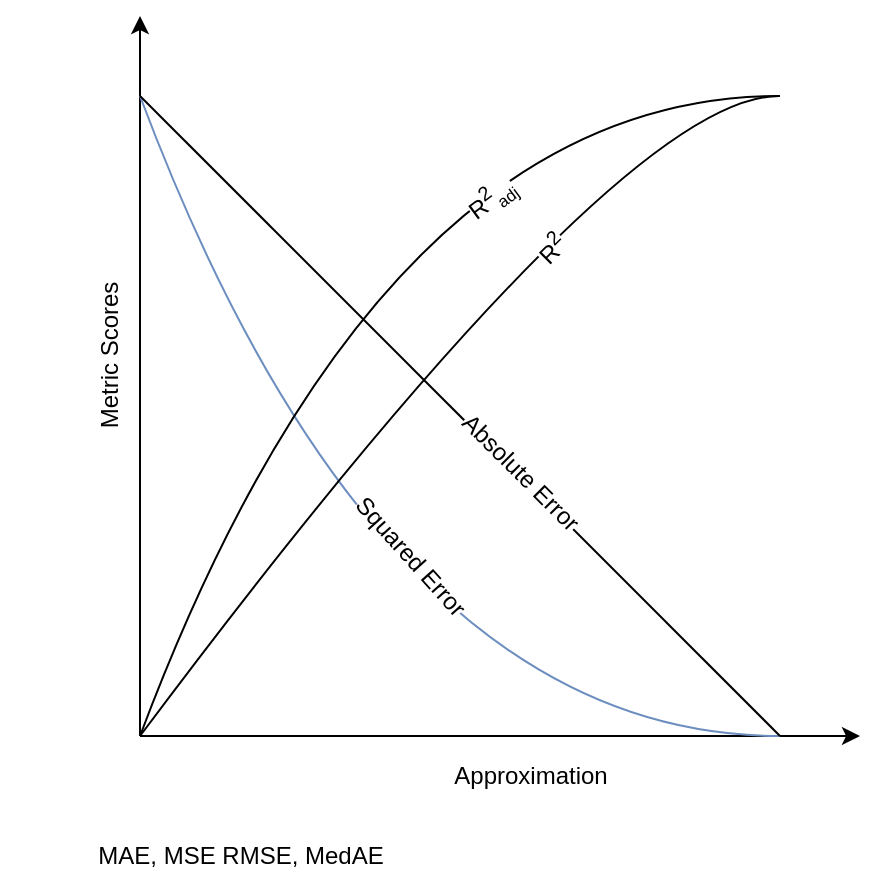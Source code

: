 <mxfile version="17.5.0" type="github" pages="2">
  <diagram id="YLYx0LyHAKaSc5RZDBzD" name="Page-1">
    <mxGraphModel dx="1633" dy="443" grid="1" gridSize="10" guides="1" tooltips="1" connect="1" arrows="1" fold="1" page="1" pageScale="1" pageWidth="827" pageHeight="1169" math="0" shadow="0">
      <root>
        <mxCell id="0" />
        <mxCell id="1" parent="0" />
        <mxCell id="WQuLLXs5ATuCGpU8spQs-1" value="" style="endArrow=classic;html=1;rounded=0;endFill=1;" parent="1" edge="1">
          <mxGeometry width="50" height="50" relative="1" as="geometry">
            <mxPoint x="40" y="400" as="sourcePoint" />
            <mxPoint x="40" y="40" as="targetPoint" />
          </mxGeometry>
        </mxCell>
        <mxCell id="WQuLLXs5ATuCGpU8spQs-2" value="" style="endArrow=classic;html=1;rounded=0;endFill=1;" parent="1" edge="1">
          <mxGeometry width="50" height="50" relative="1" as="geometry">
            <mxPoint x="40" y="400" as="sourcePoint" />
            <mxPoint x="400" y="400" as="targetPoint" />
          </mxGeometry>
        </mxCell>
        <mxCell id="WQuLLXs5ATuCGpU8spQs-3" value="&lt;blockquote style=&quot;margin: 0 0 0 40px ; border: none ; padding: 0px&quot;&gt;MAE, MSE RMSE, MedAE&lt;/blockquote&gt;" style="text;html=1;align=center;verticalAlign=middle;resizable=0;points=[];autosize=1;strokeColor=none;fillColor=none;" parent="1" vertex="1">
          <mxGeometry x="-30" y="450" width="200" height="20" as="geometry" />
        </mxCell>
        <mxCell id="WQuLLXs5ATuCGpU8spQs-5" value="Metric Scores" style="text;html=1;align=center;verticalAlign=middle;resizable=0;points=[];autosize=1;strokeColor=none;fillColor=none;rotation=-90;" parent="1" vertex="1">
          <mxGeometry x="-20" y="200" width="90" height="20" as="geometry" />
        </mxCell>
        <mxCell id="WQuLLXs5ATuCGpU8spQs-7" value="" style="endArrow=none;html=1;curved=1;fillColor=#dae8fc;strokeColor=#6c8ebf;" parent="1" edge="1">
          <mxGeometry width="50" height="50" relative="1" as="geometry">
            <mxPoint x="40" y="80" as="sourcePoint" />
            <mxPoint x="360" y="400" as="targetPoint" />
            <Array as="points">
              <mxPoint x="160" y="400" />
            </Array>
          </mxGeometry>
        </mxCell>
        <mxCell id="WQuLLXs5ATuCGpU8spQs-8" value="" style="endArrow=none;html=1;curved=1;" parent="1" edge="1">
          <mxGeometry width="50" height="50" relative="1" as="geometry">
            <mxPoint x="40" y="400" as="sourcePoint" />
            <mxPoint x="360" y="80" as="targetPoint" />
            <Array as="points">
              <mxPoint x="40" y="400" />
              <mxPoint x="280" y="79" />
            </Array>
          </mxGeometry>
        </mxCell>
        <mxCell id="WQuLLXs5ATuCGpU8spQs-9" value="" style="endArrow=none;html=1;curved=1;" parent="1" edge="1">
          <mxGeometry width="50" height="50" relative="1" as="geometry">
            <mxPoint x="40" y="80" as="sourcePoint" />
            <mxPoint x="360" y="400" as="targetPoint" />
          </mxGeometry>
        </mxCell>
        <mxCell id="WQuLLXs5ATuCGpU8spQs-16" value="Approximation" style="text;html=1;align=center;verticalAlign=middle;resizable=0;points=[];autosize=1;strokeColor=none;fillColor=none;" parent="1" vertex="1">
          <mxGeometry x="190" y="410" width="90" height="20" as="geometry" />
        </mxCell>
        <mxCell id="9zwsvGZFPblrhIct-Ef6-1" value="Absolute Error" style="text;html=1;align=center;verticalAlign=middle;resizable=0;points=[];autosize=1;strokeColor=none;fillColor=none;rotation=45;labelBackgroundColor=default;" vertex="1" parent="1">
          <mxGeometry x="185" y="258" width="90" height="20" as="geometry" />
        </mxCell>
        <mxCell id="9zwsvGZFPblrhIct-Ef6-2" value="Squared Error" style="text;html=1;align=center;verticalAlign=middle;resizable=0;points=[];autosize=1;strokeColor=none;fillColor=none;rotation=48;labelBackgroundColor=default;" vertex="1" parent="1">
          <mxGeometry x="130" y="300" width="90" height="20" as="geometry" />
        </mxCell>
        <mxCell id="9zwsvGZFPblrhIct-Ef6-3" value="" style="endArrow=none;html=1;curved=1;" edge="1" parent="1">
          <mxGeometry width="50" height="50" relative="1" as="geometry">
            <mxPoint x="40" y="400" as="sourcePoint" />
            <mxPoint x="360" y="80" as="targetPoint" />
            <Array as="points">
              <mxPoint x="40" y="400" />
              <mxPoint x="160" y="80" />
            </Array>
          </mxGeometry>
        </mxCell>
        <mxCell id="9zwsvGZFPblrhIct-Ef6-4" value="R&lt;sup&gt;2&lt;/sup&gt;" style="text;html=1;align=center;verticalAlign=middle;resizable=0;points=[];autosize=1;strokeColor=none;fillColor=none;rotation=-45;labelBackgroundColor=default;" vertex="1" parent="1">
          <mxGeometry x="230" y="146" width="30" height="20" as="geometry" />
        </mxCell>
        <mxCell id="9zwsvGZFPblrhIct-Ef6-5" value="R&lt;sup&gt;2&lt;/sup&gt;&lt;span style=&quot;font-size: 10px&quot;&gt;&lt;sub&gt;adj&lt;/sub&gt;&lt;/span&gt;" style="text;html=1;align=center;verticalAlign=middle;resizable=0;points=[];autosize=1;strokeColor=none;fillColor=none;rotation=-36.5;labelBackgroundColor=default;" vertex="1" parent="1">
          <mxGeometry x="195" y="116" width="40" height="30" as="geometry" />
        </mxCell>
      </root>
    </mxGraphModel>
  </diagram>
  <diagram id="J-T2ZYfEcndhUZDwxFI8" name="Page-2">
    <mxGraphModel dx="703" dy="1047" grid="1" gridSize="10" guides="1" tooltips="1" connect="1" arrows="1" fold="1" page="1" pageScale="1" pageWidth="827" pageHeight="1169" math="0" shadow="0">
      <root>
        <mxCell id="0" />
        <mxCell id="1" parent="0" />
        <mxCell id="td0ClDoqzaT8qKV6UtYW-1" value="" style="endArrow=classic;html=1;curved=1;endFill=1;" edge="1" parent="1">
          <mxGeometry width="50" height="50" relative="1" as="geometry">
            <mxPoint x="40" y="400" as="sourcePoint" />
            <mxPoint x="40" y="40" as="targetPoint" />
          </mxGeometry>
        </mxCell>
        <mxCell id="td0ClDoqzaT8qKV6UtYW-2" value="" style="endArrow=classic;html=1;curved=1;endFill=1;" edge="1" parent="1">
          <mxGeometry width="50" height="50" relative="1" as="geometry">
            <mxPoint x="40" y="400" as="sourcePoint" />
            <mxPoint x="400" y="400" as="targetPoint" />
          </mxGeometry>
        </mxCell>
      </root>
    </mxGraphModel>
  </diagram>
</mxfile>
